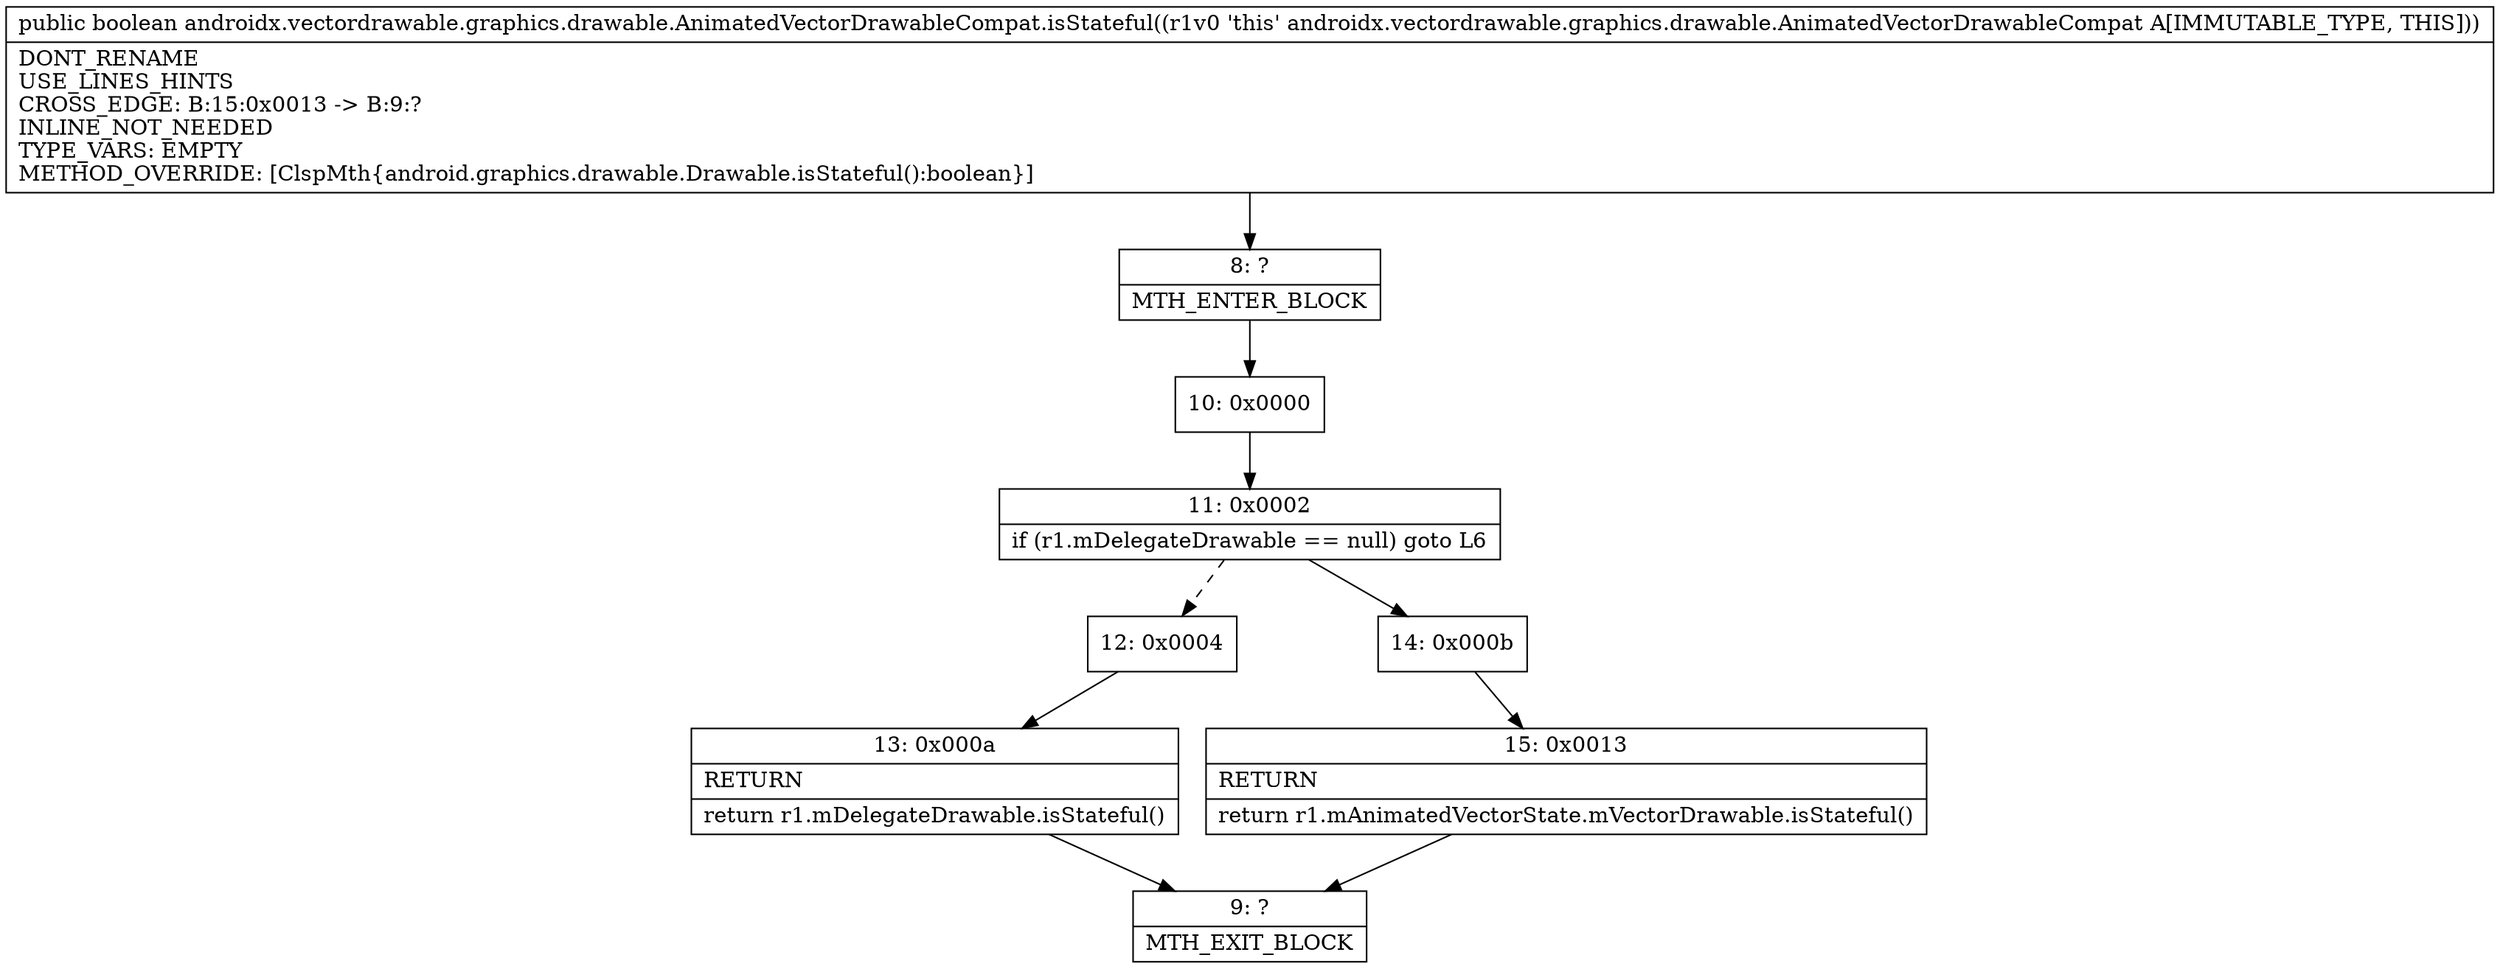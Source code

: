 digraph "CFG forandroidx.vectordrawable.graphics.drawable.AnimatedVectorDrawableCompat.isStateful()Z" {
Node_8 [shape=record,label="{8\:\ ?|MTH_ENTER_BLOCK\l}"];
Node_10 [shape=record,label="{10\:\ 0x0000}"];
Node_11 [shape=record,label="{11\:\ 0x0002|if (r1.mDelegateDrawable == null) goto L6\l}"];
Node_12 [shape=record,label="{12\:\ 0x0004}"];
Node_13 [shape=record,label="{13\:\ 0x000a|RETURN\l|return r1.mDelegateDrawable.isStateful()\l}"];
Node_9 [shape=record,label="{9\:\ ?|MTH_EXIT_BLOCK\l}"];
Node_14 [shape=record,label="{14\:\ 0x000b}"];
Node_15 [shape=record,label="{15\:\ 0x0013|RETURN\l|return r1.mAnimatedVectorState.mVectorDrawable.isStateful()\l}"];
MethodNode[shape=record,label="{public boolean androidx.vectordrawable.graphics.drawable.AnimatedVectorDrawableCompat.isStateful((r1v0 'this' androidx.vectordrawable.graphics.drawable.AnimatedVectorDrawableCompat A[IMMUTABLE_TYPE, THIS]))  | DONT_RENAME\lUSE_LINES_HINTS\lCROSS_EDGE: B:15:0x0013 \-\> B:9:?\lINLINE_NOT_NEEDED\lTYPE_VARS: EMPTY\lMETHOD_OVERRIDE: [ClspMth\{android.graphics.drawable.Drawable.isStateful():boolean\}]\l}"];
MethodNode -> Node_8;Node_8 -> Node_10;
Node_10 -> Node_11;
Node_11 -> Node_12[style=dashed];
Node_11 -> Node_14;
Node_12 -> Node_13;
Node_13 -> Node_9;
Node_14 -> Node_15;
Node_15 -> Node_9;
}

